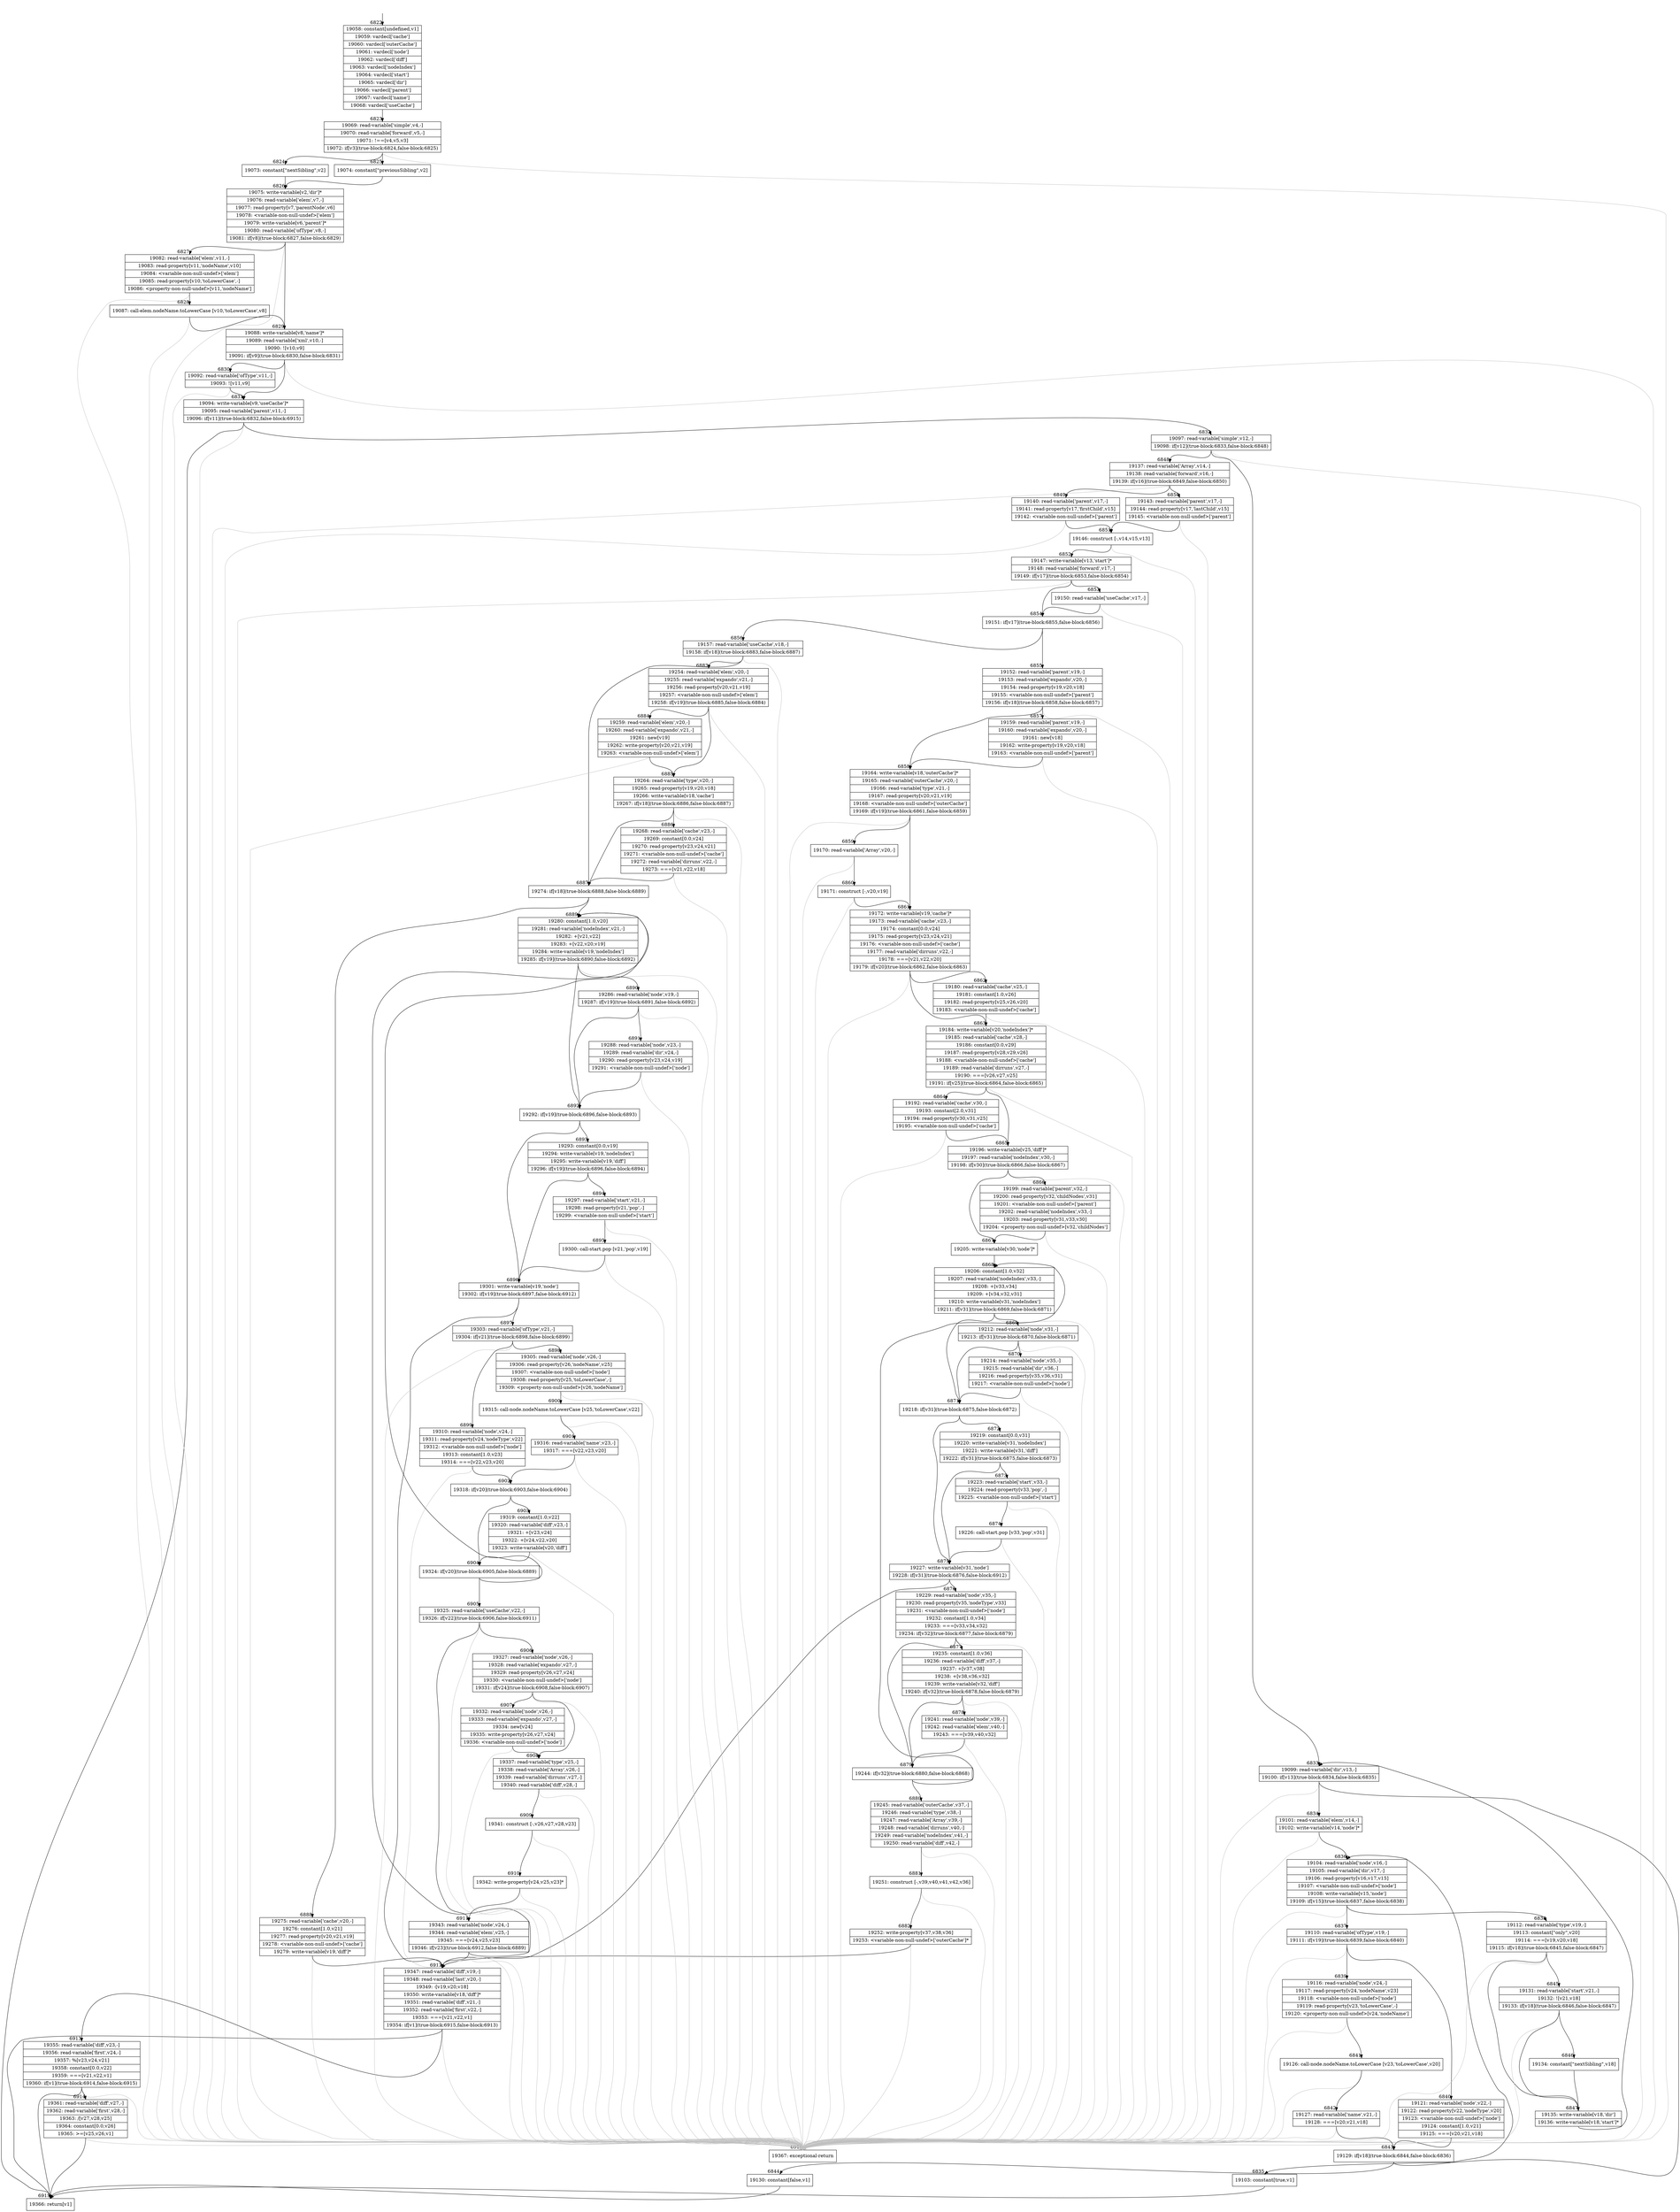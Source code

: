 digraph {
rankdir="TD"
BB_entry527[shape=none,label=""];
BB_entry527 -> BB6822 [tailport=s, headport=n, headlabel="    6822"]
BB6822 [shape=record label="{19058: constant[undefined,v1]|19059: vardecl['cache']|19060: vardecl['outerCache']|19061: vardecl['node']|19062: vardecl['diff']|19063: vardecl['nodeIndex']|19064: vardecl['start']|19065: vardecl['dir']|19066: vardecl['parent']|19067: vardecl['name']|19068: vardecl['useCache']}" ] 
BB6822 -> BB6823 [tailport=s, headport=n, headlabel="      6823"]
BB6823 [shape=record label="{19069: read-variable['simple',v4,-]|19070: read-variable['forward',v5,-]|19071: !==[v4,v5,v3]|19072: if[v3](true-block:6824,false-block:6825)}" ] 
BB6823 -> BB6824 [tailport=s, headport=n, headlabel="      6824"]
BB6823 -> BB6825 [tailport=s, headport=n, headlabel="      6825"]
BB6823 -> BB6916 [tailport=s, headport=n, color=gray, headlabel="      6916"]
BB6824 [shape=record label="{19073: constant[\"nextSibling\",v2]}" ] 
BB6824 -> BB6826 [tailport=s, headport=n, headlabel="      6826"]
BB6825 [shape=record label="{19074: constant[\"previousSibling\",v2]}" ] 
BB6825 -> BB6826 [tailport=s, headport=n]
BB6826 [shape=record label="{19075: write-variable[v2,'dir']*|19076: read-variable['elem',v7,-]|19077: read-property[v7,'parentNode',v6]|19078: \<variable-non-null-undef\>['elem']|19079: write-variable[v6,'parent']*|19080: read-variable['ofType',v8,-]|19081: if[v8](true-block:6827,false-block:6829)}" ] 
BB6826 -> BB6829 [tailport=s, headport=n, headlabel="      6829"]
BB6826 -> BB6827 [tailport=s, headport=n, headlabel="      6827"]
BB6826 -> BB6916 [tailport=s, headport=n, color=gray]
BB6827 [shape=record label="{19082: read-variable['elem',v11,-]|19083: read-property[v11,'nodeName',v10]|19084: \<variable-non-null-undef\>['elem']|19085: read-property[v10,'toLowerCase',-]|19086: \<property-non-null-undef\>[v11,'nodeName']}" ] 
BB6827 -> BB6828 [tailport=s, headport=n, headlabel="      6828"]
BB6827 -> BB6916 [tailport=s, headport=n, color=gray]
BB6828 [shape=record label="{19087: call-elem.nodeName.toLowerCase [v10,'toLowerCase',v8]}" ] 
BB6828 -> BB6829 [tailport=s, headport=n]
BB6828 -> BB6916 [tailport=s, headport=n, color=gray]
BB6829 [shape=record label="{19088: write-variable[v8,'name']*|19089: read-variable['xml',v10,-]|19090: ![v10,v9]|19091: if[v9](true-block:6830,false-block:6831)}" ] 
BB6829 -> BB6831 [tailport=s, headport=n, headlabel="      6831"]
BB6829 -> BB6830 [tailport=s, headport=n, headlabel="      6830"]
BB6829 -> BB6916 [tailport=s, headport=n, color=gray]
BB6830 [shape=record label="{19092: read-variable['ofType',v11,-]|19093: ![v11,v9]}" ] 
BB6830 -> BB6831 [tailport=s, headport=n]
BB6830 -> BB6916 [tailport=s, headport=n, color=gray]
BB6831 [shape=record label="{19094: write-variable[v9,'useCache']*|19095: read-variable['parent',v11,-]|19096: if[v11](true-block:6832,false-block:6915)}" ] 
BB6831 -> BB6832 [tailport=s, headport=n, headlabel="      6832"]
BB6831 -> BB6915 [tailport=s, headport=n, headlabel="      6915"]
BB6831 -> BB6916 [tailport=s, headport=n, color=gray]
BB6832 [shape=record label="{19097: read-variable['simple',v12,-]|19098: if[v12](true-block:6833,false-block:6848)}" ] 
BB6832 -> BB6833 [tailport=s, headport=n, headlabel="      6833"]
BB6832 -> BB6848 [tailport=s, headport=n, headlabel="      6848"]
BB6832 -> BB6916 [tailport=s, headport=n, color=gray]
BB6833 [shape=record label="{19099: read-variable['dir',v13,-]|19100: if[v13](true-block:6834,false-block:6835)}" ] 
BB6833 -> BB6834 [tailport=s, headport=n, headlabel="      6834"]
BB6833 -> BB6835 [tailport=s, headport=n, headlabel="      6835"]
BB6833 -> BB6916 [tailport=s, headport=n, color=gray]
BB6834 [shape=record label="{19101: read-variable['elem',v14,-]|19102: write-variable[v14,'node']*}" ] 
BB6834 -> BB6836 [tailport=s, headport=n, headlabel="      6836"]
BB6834 -> BB6916 [tailport=s, headport=n, color=gray]
BB6835 [shape=record label="{19103: constant[true,v1]}" ] 
BB6835 -> BB6915 [tailport=s, headport=n]
BB6836 [shape=record label="{19104: read-variable['node',v16,-]|19105: read-variable['dir',v17,-]|19106: read-property[v16,v17,v15]|19107: \<variable-non-null-undef\>['node']|19108: write-variable[v15,'node']|19109: if[v15](true-block:6837,false-block:6838)}" ] 
BB6836 -> BB6837 [tailport=s, headport=n, headlabel="      6837"]
BB6836 -> BB6838 [tailport=s, headport=n, headlabel="      6838"]
BB6836 -> BB6916 [tailport=s, headport=n, color=gray]
BB6837 [shape=record label="{19110: read-variable['ofType',v19,-]|19111: if[v19](true-block:6839,false-block:6840)}" ] 
BB6837 -> BB6839 [tailport=s, headport=n, headlabel="      6839"]
BB6837 -> BB6840 [tailport=s, headport=n, headlabel="      6840"]
BB6837 -> BB6916 [tailport=s, headport=n, color=gray]
BB6838 [shape=record label="{19112: read-variable['type',v19,-]|19113: constant[\"only\",v20]|19114: ===[v19,v20,v18]|19115: if[v18](true-block:6845,false-block:6847)}" ] 
BB6838 -> BB6847 [tailport=s, headport=n, headlabel="      6847"]
BB6838 -> BB6845 [tailport=s, headport=n, headlabel="      6845"]
BB6838 -> BB6916 [tailport=s, headport=n, color=gray]
BB6839 [shape=record label="{19116: read-variable['node',v24,-]|19117: read-property[v24,'nodeName',v23]|19118: \<variable-non-null-undef\>['node']|19119: read-property[v23,'toLowerCase',-]|19120: \<property-non-null-undef\>[v24,'nodeName']}" ] 
BB6839 -> BB6841 [tailport=s, headport=n, headlabel="      6841"]
BB6839 -> BB6916 [tailport=s, headport=n, color=gray]
BB6840 [shape=record label="{19121: read-variable['node',v22,-]|19122: read-property[v22,'nodeType',v20]|19123: \<variable-non-null-undef\>['node']|19124: constant[1.0,v21]|19125: ===[v20,v21,v18]}" ] 
BB6840 -> BB6843 [tailport=s, headport=n, headlabel="      6843"]
BB6840 -> BB6916 [tailport=s, headport=n, color=gray]
BB6841 [shape=record label="{19126: call-node.nodeName.toLowerCase [v23,'toLowerCase',v20]}" ] 
BB6841 -> BB6842 [tailport=s, headport=n, headlabel="      6842"]
BB6841 -> BB6916 [tailport=s, headport=n, color=gray]
BB6842 [shape=record label="{19127: read-variable['name',v21,-]|19128: ===[v20,v21,v18]}" ] 
BB6842 -> BB6843 [tailport=s, headport=n]
BB6842 -> BB6916 [tailport=s, headport=n, color=gray]
BB6843 [shape=record label="{19129: if[v18](true-block:6844,false-block:6836)}" ] 
BB6843 -> BB6844 [tailport=s, headport=n, headlabel="      6844"]
BB6843 -> BB6836 [tailport=s, headport=n]
BB6844 [shape=record label="{19130: constant[false,v1]}" ] 
BB6844 -> BB6915 [tailport=s, headport=n]
BB6845 [shape=record label="{19131: read-variable['start',v21,-]|19132: ![v21,v18]|19133: if[v18](true-block:6846,false-block:6847)}" ] 
BB6845 -> BB6847 [tailport=s, headport=n]
BB6845 -> BB6846 [tailport=s, headport=n, headlabel="      6846"]
BB6845 -> BB6916 [tailport=s, headport=n, color=gray]
BB6846 [shape=record label="{19134: constant[\"nextSibling\",v18]}" ] 
BB6846 -> BB6847 [tailport=s, headport=n]
BB6847 [shape=record label="{19135: write-variable[v18,'dir']|19136: write-variable[v18,'start']*}" ] 
BB6847 -> BB6833 [tailport=s, headport=n]
BB6848 [shape=record label="{19137: read-variable['Array',v14,-]|19138: read-variable['forward',v16,-]|19139: if[v16](true-block:6849,false-block:6850)}" ] 
BB6848 -> BB6849 [tailport=s, headport=n, headlabel="      6849"]
BB6848 -> BB6850 [tailport=s, headport=n, headlabel="      6850"]
BB6848 -> BB6916 [tailport=s, headport=n, color=gray]
BB6849 [shape=record label="{19140: read-variable['parent',v17,-]|19141: read-property[v17,'firstChild',v15]|19142: \<variable-non-null-undef\>['parent']}" ] 
BB6849 -> BB6851 [tailport=s, headport=n, headlabel="      6851"]
BB6849 -> BB6916 [tailport=s, headport=n, color=gray]
BB6850 [shape=record label="{19143: read-variable['parent',v17,-]|19144: read-property[v17,'lastChild',v15]|19145: \<variable-non-null-undef\>['parent']}" ] 
BB6850 -> BB6851 [tailport=s, headport=n]
BB6850 -> BB6916 [tailport=s, headport=n, color=gray]
BB6851 [shape=record label="{19146: construct [-,v14,v15,v13]}" ] 
BB6851 -> BB6852 [tailport=s, headport=n, headlabel="      6852"]
BB6851 -> BB6916 [tailport=s, headport=n, color=gray]
BB6852 [shape=record label="{19147: write-variable[v13,'start']*|19148: read-variable['forward',v17,-]|19149: if[v17](true-block:6853,false-block:6854)}" ] 
BB6852 -> BB6854 [tailport=s, headport=n, headlabel="      6854"]
BB6852 -> BB6853 [tailport=s, headport=n, headlabel="      6853"]
BB6852 -> BB6916 [tailport=s, headport=n, color=gray]
BB6853 [shape=record label="{19150: read-variable['useCache',v17,-]}" ] 
BB6853 -> BB6854 [tailport=s, headport=n]
BB6853 -> BB6916 [tailport=s, headport=n, color=gray]
BB6854 [shape=record label="{19151: if[v17](true-block:6855,false-block:6856)}" ] 
BB6854 -> BB6855 [tailport=s, headport=n, headlabel="      6855"]
BB6854 -> BB6856 [tailport=s, headport=n, headlabel="      6856"]
BB6855 [shape=record label="{19152: read-variable['parent',v19,-]|19153: read-variable['expando',v20,-]|19154: read-property[v19,v20,v18]|19155: \<variable-non-null-undef\>['parent']|19156: if[v18](true-block:6858,false-block:6857)}" ] 
BB6855 -> BB6858 [tailport=s, headport=n, headlabel="      6858"]
BB6855 -> BB6857 [tailport=s, headport=n, headlabel="      6857"]
BB6855 -> BB6916 [tailport=s, headport=n, color=gray]
BB6856 [shape=record label="{19157: read-variable['useCache',v18,-]|19158: if[v18](true-block:6883,false-block:6887)}" ] 
BB6856 -> BB6887 [tailport=s, headport=n, headlabel="      6887"]
BB6856 -> BB6883 [tailport=s, headport=n, headlabel="      6883"]
BB6856 -> BB6916 [tailport=s, headport=n, color=gray]
BB6857 [shape=record label="{19159: read-variable['parent',v19,-]|19160: read-variable['expando',v20,-]|19161: new[v18]|19162: write-property[v19,v20,v18]|19163: \<variable-non-null-undef\>['parent']}" ] 
BB6857 -> BB6858 [tailport=s, headport=n]
BB6857 -> BB6916 [tailport=s, headport=n, color=gray]
BB6858 [shape=record label="{19164: write-variable[v18,'outerCache']*|19165: read-variable['outerCache',v20,-]|19166: read-variable['type',v21,-]|19167: read-property[v20,v21,v19]|19168: \<variable-non-null-undef\>['outerCache']|19169: if[v19](true-block:6861,false-block:6859)}" ] 
BB6858 -> BB6861 [tailport=s, headport=n, headlabel="      6861"]
BB6858 -> BB6859 [tailport=s, headport=n, headlabel="      6859"]
BB6858 -> BB6916 [tailport=s, headport=n, color=gray]
BB6859 [shape=record label="{19170: read-variable['Array',v20,-]}" ] 
BB6859 -> BB6860 [tailport=s, headport=n, headlabel="      6860"]
BB6859 -> BB6916 [tailport=s, headport=n, color=gray]
BB6860 [shape=record label="{19171: construct [-,v20,v19]}" ] 
BB6860 -> BB6861 [tailport=s, headport=n]
BB6860 -> BB6916 [tailport=s, headport=n, color=gray]
BB6861 [shape=record label="{19172: write-variable[v19,'cache']*|19173: read-variable['cache',v23,-]|19174: constant[0.0,v24]|19175: read-property[v23,v24,v21]|19176: \<variable-non-null-undef\>['cache']|19177: read-variable['dirruns',v22,-]|19178: ===[v21,v22,v20]|19179: if[v20](true-block:6862,false-block:6863)}" ] 
BB6861 -> BB6863 [tailport=s, headport=n, headlabel="      6863"]
BB6861 -> BB6862 [tailport=s, headport=n, headlabel="      6862"]
BB6861 -> BB6916 [tailport=s, headport=n, color=gray]
BB6862 [shape=record label="{19180: read-variable['cache',v25,-]|19181: constant[1.0,v26]|19182: read-property[v25,v26,v20]|19183: \<variable-non-null-undef\>['cache']}" ] 
BB6862 -> BB6863 [tailport=s, headport=n]
BB6862 -> BB6916 [tailport=s, headport=n, color=gray]
BB6863 [shape=record label="{19184: write-variable[v20,'nodeIndex']*|19185: read-variable['cache',v28,-]|19186: constant[0.0,v29]|19187: read-property[v28,v29,v26]|19188: \<variable-non-null-undef\>['cache']|19189: read-variable['dirruns',v27,-]|19190: ===[v26,v27,v25]|19191: if[v25](true-block:6864,false-block:6865)}" ] 
BB6863 -> BB6865 [tailport=s, headport=n, headlabel="      6865"]
BB6863 -> BB6864 [tailport=s, headport=n, headlabel="      6864"]
BB6863 -> BB6916 [tailport=s, headport=n, color=gray]
BB6864 [shape=record label="{19192: read-variable['cache',v30,-]|19193: constant[2.0,v31]|19194: read-property[v30,v31,v25]|19195: \<variable-non-null-undef\>['cache']}" ] 
BB6864 -> BB6865 [tailport=s, headport=n]
BB6864 -> BB6916 [tailport=s, headport=n, color=gray]
BB6865 [shape=record label="{19196: write-variable[v25,'diff']*|19197: read-variable['nodeIndex',v30,-]|19198: if[v30](true-block:6866,false-block:6867)}" ] 
BB6865 -> BB6867 [tailport=s, headport=n, headlabel="      6867"]
BB6865 -> BB6866 [tailport=s, headport=n, headlabel="      6866"]
BB6865 -> BB6916 [tailport=s, headport=n, color=gray]
BB6866 [shape=record label="{19199: read-variable['parent',v32,-]|19200: read-property[v32,'childNodes',v31]|19201: \<variable-non-null-undef\>['parent']|19202: read-variable['nodeIndex',v33,-]|19203: read-property[v31,v33,v30]|19204: \<property-non-null-undef\>[v32,'childNodes']}" ] 
BB6866 -> BB6867 [tailport=s, headport=n]
BB6866 -> BB6916 [tailport=s, headport=n, color=gray]
BB6867 [shape=record label="{19205: write-variable[v30,'node']*}" ] 
BB6867 -> BB6868 [tailport=s, headport=n, headlabel="      6868"]
BB6868 [shape=record label="{19206: constant[1.0,v32]|19207: read-variable['nodeIndex',v33,-]|19208: +[v33,v34]|19209: +[v34,v32,v31]|19210: write-variable[v31,'nodeIndex']|19211: if[v31](true-block:6869,false-block:6871)}" ] 
BB6868 -> BB6871 [tailport=s, headport=n, headlabel="      6871"]
BB6868 -> BB6869 [tailport=s, headport=n, headlabel="      6869"]
BB6868 -> BB6916 [tailport=s, headport=n, color=gray]
BB6869 [shape=record label="{19212: read-variable['node',v31,-]|19213: if[v31](true-block:6870,false-block:6871)}" ] 
BB6869 -> BB6871 [tailport=s, headport=n]
BB6869 -> BB6870 [tailport=s, headport=n, headlabel="      6870"]
BB6869 -> BB6916 [tailport=s, headport=n, color=gray]
BB6870 [shape=record label="{19214: read-variable['node',v35,-]|19215: read-variable['dir',v36,-]|19216: read-property[v35,v36,v31]|19217: \<variable-non-null-undef\>['node']}" ] 
BB6870 -> BB6871 [tailport=s, headport=n]
BB6870 -> BB6916 [tailport=s, headport=n, color=gray]
BB6871 [shape=record label="{19218: if[v31](true-block:6875,false-block:6872)}" ] 
BB6871 -> BB6875 [tailport=s, headport=n, headlabel="      6875"]
BB6871 -> BB6872 [tailport=s, headport=n, headlabel="      6872"]
BB6872 [shape=record label="{19219: constant[0.0,v31]|19220: write-variable[v31,'nodeIndex']|19221: write-variable[v31,'diff']|19222: if[v31](true-block:6875,false-block:6873)}" ] 
BB6872 -> BB6875 [tailport=s, headport=n]
BB6872 -> BB6873 [tailport=s, headport=n, headlabel="      6873"]
BB6873 [shape=record label="{19223: read-variable['start',v33,-]|19224: read-property[v33,'pop',-]|19225: \<variable-non-null-undef\>['start']}" ] 
BB6873 -> BB6874 [tailport=s, headport=n, headlabel="      6874"]
BB6873 -> BB6916 [tailport=s, headport=n, color=gray]
BB6874 [shape=record label="{19226: call-start.pop [v33,'pop',v31]}" ] 
BB6874 -> BB6875 [tailport=s, headport=n]
BB6874 -> BB6916 [tailport=s, headport=n, color=gray]
BB6875 [shape=record label="{19227: write-variable[v31,'node']|19228: if[v31](true-block:6876,false-block:6912)}" ] 
BB6875 -> BB6876 [tailport=s, headport=n, headlabel="      6876"]
BB6875 -> BB6912 [tailport=s, headport=n, headlabel="      6912"]
BB6876 [shape=record label="{19229: read-variable['node',v35,-]|19230: read-property[v35,'nodeType',v33]|19231: \<variable-non-null-undef\>['node']|19232: constant[1.0,v34]|19233: ===[v33,v34,v32]|19234: if[v32](true-block:6877,false-block:6879)}" ] 
BB6876 -> BB6879 [tailport=s, headport=n, headlabel="      6879"]
BB6876 -> BB6877 [tailport=s, headport=n, headlabel="      6877"]
BB6876 -> BB6916 [tailport=s, headport=n, color=gray]
BB6877 [shape=record label="{19235: constant[1.0,v36]|19236: read-variable['diff',v37,-]|19237: +[v37,v38]|19238: +[v38,v36,v32]|19239: write-variable[v32,'diff']|19240: if[v32](true-block:6878,false-block:6879)}" ] 
BB6877 -> BB6879 [tailport=s, headport=n]
BB6877 -> BB6878 [tailport=s, headport=n, headlabel="      6878"]
BB6877 -> BB6916 [tailport=s, headport=n, color=gray]
BB6878 [shape=record label="{19241: read-variable['node',v39,-]|19242: read-variable['elem',v40,-]|19243: ===[v39,v40,v32]}" ] 
BB6878 -> BB6879 [tailport=s, headport=n]
BB6878 -> BB6916 [tailport=s, headport=n, color=gray]
BB6879 [shape=record label="{19244: if[v32](true-block:6880,false-block:6868)}" ] 
BB6879 -> BB6880 [tailport=s, headport=n, headlabel="      6880"]
BB6879 -> BB6868 [tailport=s, headport=n]
BB6880 [shape=record label="{19245: read-variable['outerCache',v37,-]|19246: read-variable['type',v38,-]|19247: read-variable['Array',v39,-]|19248: read-variable['dirruns',v40,-]|19249: read-variable['nodeIndex',v41,-]|19250: read-variable['diff',v42,-]}" ] 
BB6880 -> BB6881 [tailport=s, headport=n, headlabel="      6881"]
BB6880 -> BB6916 [tailport=s, headport=n, color=gray]
BB6881 [shape=record label="{19251: construct [-,v39,v40,v41,v42,v36]}" ] 
BB6881 -> BB6882 [tailport=s, headport=n, headlabel="      6882"]
BB6881 -> BB6916 [tailport=s, headport=n, color=gray]
BB6882 [shape=record label="{19252: write-property[v37,v38,v36]|19253: \<variable-non-null-undef\>['outerCache']*}" ] 
BB6882 -> BB6912 [tailport=s, headport=n]
BB6882 -> BB6916 [tailport=s, headport=n, color=gray]
BB6883 [shape=record label="{19254: read-variable['elem',v20,-]|19255: read-variable['expando',v21,-]|19256: read-property[v20,v21,v19]|19257: \<variable-non-null-undef\>['elem']|19258: if[v19](true-block:6885,false-block:6884)}" ] 
BB6883 -> BB6885 [tailport=s, headport=n, headlabel="      6885"]
BB6883 -> BB6884 [tailport=s, headport=n, headlabel="      6884"]
BB6883 -> BB6916 [tailport=s, headport=n, color=gray]
BB6884 [shape=record label="{19259: read-variable['elem',v20,-]|19260: read-variable['expando',v21,-]|19261: new[v19]|19262: write-property[v20,v21,v19]|19263: \<variable-non-null-undef\>['elem']}" ] 
BB6884 -> BB6885 [tailport=s, headport=n]
BB6884 -> BB6916 [tailport=s, headport=n, color=gray]
BB6885 [shape=record label="{19264: read-variable['type',v20,-]|19265: read-property[v19,v20,v18]|19266: write-variable[v18,'cache']|19267: if[v18](true-block:6886,false-block:6887)}" ] 
BB6885 -> BB6887 [tailport=s, headport=n]
BB6885 -> BB6886 [tailport=s, headport=n, headlabel="      6886"]
BB6885 -> BB6916 [tailport=s, headport=n, color=gray]
BB6886 [shape=record label="{19268: read-variable['cache',v23,-]|19269: constant[0.0,v24]|19270: read-property[v23,v24,v21]|19271: \<variable-non-null-undef\>['cache']|19272: read-variable['dirruns',v22,-]|19273: ===[v21,v22,v18]}" ] 
BB6886 -> BB6887 [tailport=s, headport=n]
BB6886 -> BB6916 [tailport=s, headport=n, color=gray]
BB6887 [shape=record label="{19274: if[v18](true-block:6888,false-block:6889)}" ] 
BB6887 -> BB6888 [tailport=s, headport=n, headlabel="      6888"]
BB6887 -> BB6889 [tailport=s, headport=n, headlabel="      6889"]
BB6888 [shape=record label="{19275: read-variable['cache',v20,-]|19276: constant[1.0,v21]|19277: read-property[v20,v21,v19]|19278: \<variable-non-null-undef\>['cache']|19279: write-variable[v19,'diff']*}" ] 
BB6888 -> BB6912 [tailport=s, headport=n]
BB6888 -> BB6916 [tailport=s, headport=n, color=gray]
BB6889 [shape=record label="{19280: constant[1.0,v20]|19281: read-variable['nodeIndex',v21,-]|19282: +[v21,v22]|19283: +[v22,v20,v19]|19284: write-variable[v19,'nodeIndex']|19285: if[v19](true-block:6890,false-block:6892)}" ] 
BB6889 -> BB6892 [tailport=s, headport=n, headlabel="      6892"]
BB6889 -> BB6890 [tailport=s, headport=n, headlabel="      6890"]
BB6889 -> BB6916 [tailport=s, headport=n, color=gray]
BB6890 [shape=record label="{19286: read-variable['node',v19,-]|19287: if[v19](true-block:6891,false-block:6892)}" ] 
BB6890 -> BB6892 [tailport=s, headport=n]
BB6890 -> BB6891 [tailport=s, headport=n, headlabel="      6891"]
BB6890 -> BB6916 [tailport=s, headport=n, color=gray]
BB6891 [shape=record label="{19288: read-variable['node',v23,-]|19289: read-variable['dir',v24,-]|19290: read-property[v23,v24,v19]|19291: \<variable-non-null-undef\>['node']}" ] 
BB6891 -> BB6892 [tailport=s, headport=n]
BB6891 -> BB6916 [tailport=s, headport=n, color=gray]
BB6892 [shape=record label="{19292: if[v19](true-block:6896,false-block:6893)}" ] 
BB6892 -> BB6896 [tailport=s, headport=n, headlabel="      6896"]
BB6892 -> BB6893 [tailport=s, headport=n, headlabel="      6893"]
BB6893 [shape=record label="{19293: constant[0.0,v19]|19294: write-variable[v19,'nodeIndex']|19295: write-variable[v19,'diff']|19296: if[v19](true-block:6896,false-block:6894)}" ] 
BB6893 -> BB6896 [tailport=s, headport=n]
BB6893 -> BB6894 [tailport=s, headport=n, headlabel="      6894"]
BB6894 [shape=record label="{19297: read-variable['start',v21,-]|19298: read-property[v21,'pop',-]|19299: \<variable-non-null-undef\>['start']}" ] 
BB6894 -> BB6895 [tailport=s, headport=n, headlabel="      6895"]
BB6894 -> BB6916 [tailport=s, headport=n, color=gray]
BB6895 [shape=record label="{19300: call-start.pop [v21,'pop',v19]}" ] 
BB6895 -> BB6896 [tailport=s, headport=n]
BB6895 -> BB6916 [tailport=s, headport=n, color=gray]
BB6896 [shape=record label="{19301: write-variable[v19,'node']|19302: if[v19](true-block:6897,false-block:6912)}" ] 
BB6896 -> BB6897 [tailport=s, headport=n, headlabel="      6897"]
BB6896 -> BB6912 [tailport=s, headport=n]
BB6897 [shape=record label="{19303: read-variable['ofType',v21,-]|19304: if[v21](true-block:6898,false-block:6899)}" ] 
BB6897 -> BB6898 [tailport=s, headport=n, headlabel="      6898"]
BB6897 -> BB6899 [tailport=s, headport=n, headlabel="      6899"]
BB6897 -> BB6916 [tailport=s, headport=n, color=gray]
BB6898 [shape=record label="{19305: read-variable['node',v26,-]|19306: read-property[v26,'nodeName',v25]|19307: \<variable-non-null-undef\>['node']|19308: read-property[v25,'toLowerCase',-]|19309: \<property-non-null-undef\>[v26,'nodeName']}" ] 
BB6898 -> BB6900 [tailport=s, headport=n, headlabel="      6900"]
BB6898 -> BB6916 [tailport=s, headport=n, color=gray]
BB6899 [shape=record label="{19310: read-variable['node',v24,-]|19311: read-property[v24,'nodeType',v22]|19312: \<variable-non-null-undef\>['node']|19313: constant[1.0,v23]|19314: ===[v22,v23,v20]}" ] 
BB6899 -> BB6902 [tailport=s, headport=n, headlabel="      6902"]
BB6899 -> BB6916 [tailport=s, headport=n, color=gray]
BB6900 [shape=record label="{19315: call-node.nodeName.toLowerCase [v25,'toLowerCase',v22]}" ] 
BB6900 -> BB6901 [tailport=s, headport=n, headlabel="      6901"]
BB6900 -> BB6916 [tailport=s, headport=n, color=gray]
BB6901 [shape=record label="{19316: read-variable['name',v23,-]|19317: ===[v22,v23,v20]}" ] 
BB6901 -> BB6902 [tailport=s, headport=n]
BB6901 -> BB6916 [tailport=s, headport=n, color=gray]
BB6902 [shape=record label="{19318: if[v20](true-block:6903,false-block:6904)}" ] 
BB6902 -> BB6904 [tailport=s, headport=n, headlabel="      6904"]
BB6902 -> BB6903 [tailport=s, headport=n, headlabel="      6903"]
BB6903 [shape=record label="{19319: constant[1.0,v22]|19320: read-variable['diff',v23,-]|19321: +[v23,v24]|19322: +[v24,v22,v20]|19323: write-variable[v20,'diff']}" ] 
BB6903 -> BB6904 [tailport=s, headport=n]
BB6903 -> BB6916 [tailport=s, headport=n, color=gray]
BB6904 [shape=record label="{19324: if[v20](true-block:6905,false-block:6889)}" ] 
BB6904 -> BB6905 [tailport=s, headport=n, headlabel="      6905"]
BB6904 -> BB6889 [tailport=s, headport=n]
BB6905 [shape=record label="{19325: read-variable['useCache',v22,-]|19326: if[v22](true-block:6906,false-block:6911)}" ] 
BB6905 -> BB6906 [tailport=s, headport=n, headlabel="      6906"]
BB6905 -> BB6911 [tailport=s, headport=n, headlabel="      6911"]
BB6905 -> BB6916 [tailport=s, headport=n, color=gray]
BB6906 [shape=record label="{19327: read-variable['node',v26,-]|19328: read-variable['expando',v27,-]|19329: read-property[v26,v27,v24]|19330: \<variable-non-null-undef\>['node']|19331: if[v24](true-block:6908,false-block:6907)}" ] 
BB6906 -> BB6908 [tailport=s, headport=n, headlabel="      6908"]
BB6906 -> BB6907 [tailport=s, headport=n, headlabel="      6907"]
BB6906 -> BB6916 [tailport=s, headport=n, color=gray]
BB6907 [shape=record label="{19332: read-variable['node',v26,-]|19333: read-variable['expando',v27,-]|19334: new[v24]|19335: write-property[v26,v27,v24]|19336: \<variable-non-null-undef\>['node']}" ] 
BB6907 -> BB6908 [tailport=s, headport=n]
BB6907 -> BB6916 [tailport=s, headport=n, color=gray]
BB6908 [shape=record label="{19337: read-variable['type',v25,-]|19338: read-variable['Array',v26,-]|19339: read-variable['dirruns',v27,-]|19340: read-variable['diff',v28,-]}" ] 
BB6908 -> BB6909 [tailport=s, headport=n, headlabel="      6909"]
BB6908 -> BB6916 [tailport=s, headport=n, color=gray]
BB6909 [shape=record label="{19341: construct [-,v26,v27,v28,v23]}" ] 
BB6909 -> BB6910 [tailport=s, headport=n, headlabel="      6910"]
BB6909 -> BB6916 [tailport=s, headport=n, color=gray]
BB6910 [shape=record label="{19342: write-property[v24,v25,v23]*}" ] 
BB6910 -> BB6911 [tailport=s, headport=n]
BB6910 -> BB6916 [tailport=s, headport=n, color=gray]
BB6911 [shape=record label="{19343: read-variable['node',v24,-]|19344: read-variable['elem',v25,-]|19345: ===[v24,v25,v23]|19346: if[v23](true-block:6912,false-block:6889)}" ] 
BB6911 -> BB6912 [tailport=s, headport=n]
BB6911 -> BB6889 [tailport=s, headport=n]
BB6911 -> BB6916 [tailport=s, headport=n, color=gray]
BB6912 [shape=record label="{19347: read-variable['diff',v19,-]|19348: read-variable['last',v20,-]|19349: -[v19,v20,v18]|19350: write-variable[v18,'diff']*|19351: read-variable['diff',v21,-]|19352: read-variable['first',v22,-]|19353: ===[v21,v22,v1]|19354: if[v1](true-block:6915,false-block:6913)}" ] 
BB6912 -> BB6915 [tailport=s, headport=n]
BB6912 -> BB6913 [tailport=s, headport=n, headlabel="      6913"]
BB6912 -> BB6916 [tailport=s, headport=n, color=gray]
BB6913 [shape=record label="{19355: read-variable['diff',v23,-]|19356: read-variable['first',v24,-]|19357: %[v23,v24,v21]|19358: constant[0.0,v22]|19359: ===[v21,v22,v1]|19360: if[v1](true-block:6914,false-block:6915)}" ] 
BB6913 -> BB6915 [tailport=s, headport=n]
BB6913 -> BB6914 [tailport=s, headport=n, headlabel="      6914"]
BB6913 -> BB6916 [tailport=s, headport=n, color=gray]
BB6914 [shape=record label="{19361: read-variable['diff',v27,-]|19362: read-variable['first',v28,-]|19363: /[v27,v28,v25]|19364: constant[0.0,v26]|19365: \>=[v25,v26,v1]}" ] 
BB6914 -> BB6915 [tailport=s, headport=n]
BB6914 -> BB6916 [tailport=s, headport=n, color=gray]
BB6915 [shape=record label="{19366: return[v1]}" ] 
BB6916 [shape=record label="{19367: exceptional-return}" ] 
//#$~ 5483
}
